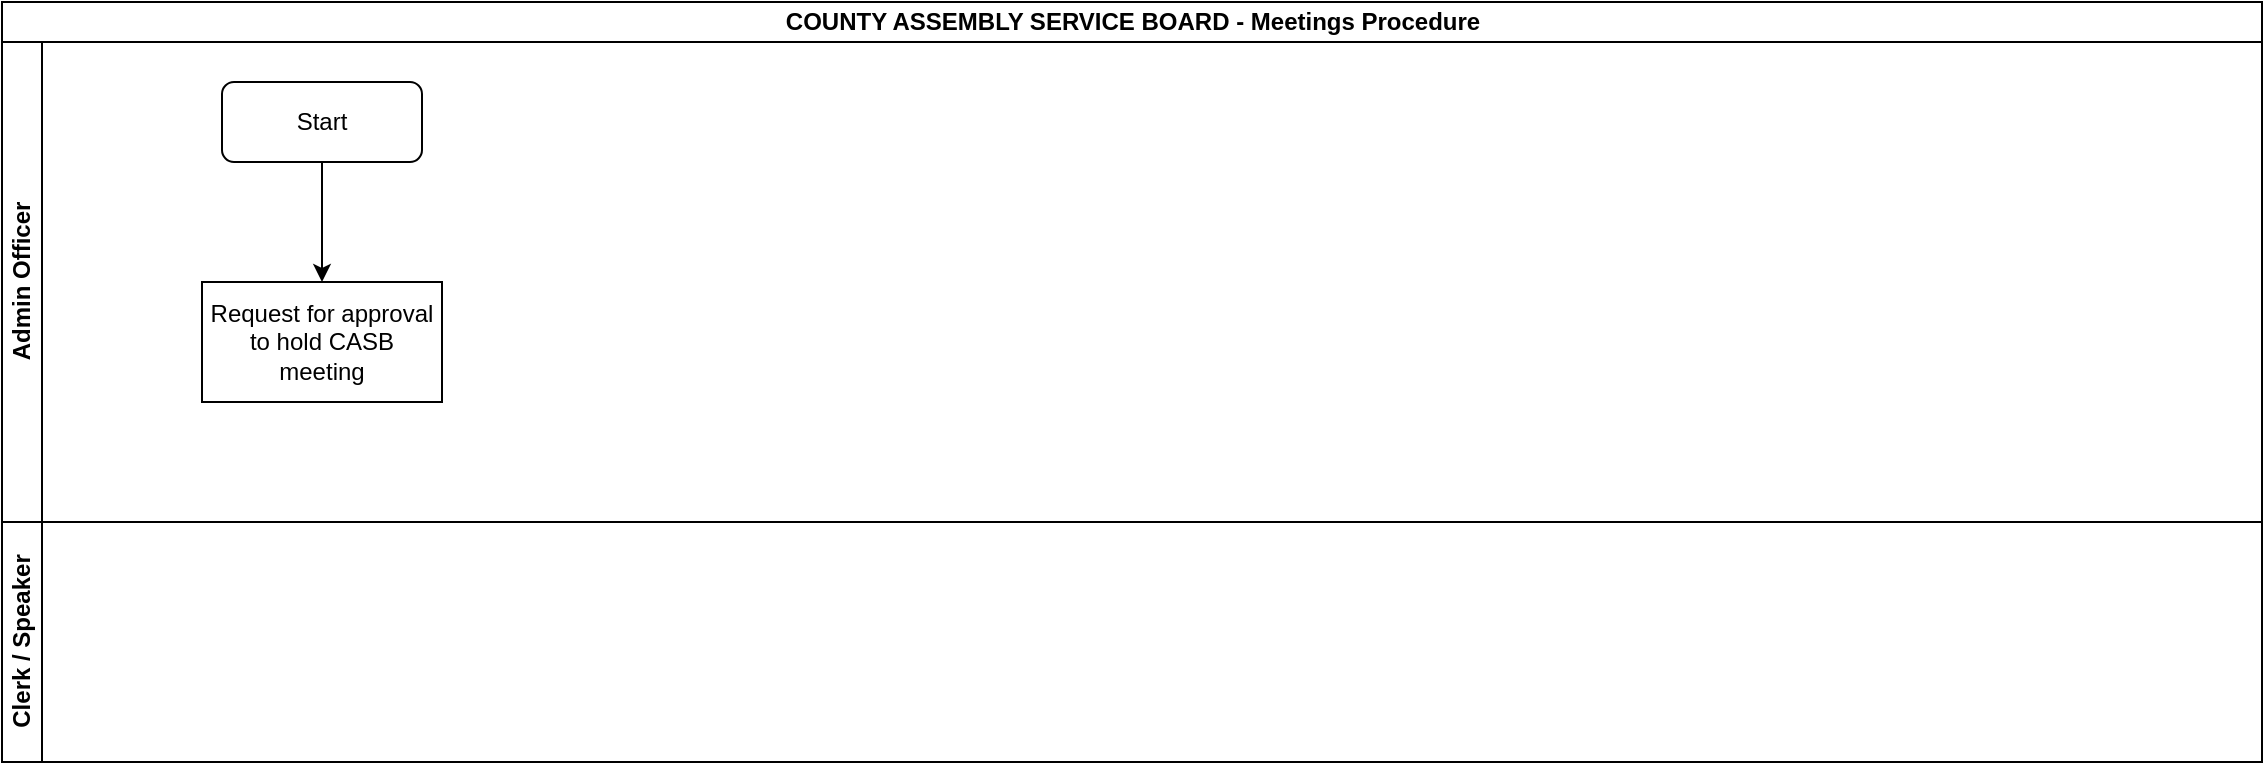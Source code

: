 <mxfile version="13.7.7" type="github">
  <diagram id="3Ur64qbI0QYr7bcEWnp0" name="Page-1">
    <mxGraphModel dx="910" dy="487" grid="1" gridSize="10" guides="1" tooltips="1" connect="1" arrows="1" fold="1" page="1" pageScale="1" pageWidth="1169" pageHeight="827" math="0" shadow="0">
      <root>
        <mxCell id="0" />
        <mxCell id="1" parent="0" />
        <mxCell id="WXaYF9KilezGvIFoZw7Z-1" value="COUNTY ASSEMBLY SERVICE BOARD - Meetings Procedure" style="swimlane;html=1;childLayout=stackLayout;resizeParent=1;resizeParentMax=0;horizontal=1;startSize=20;horizontalStack=0;" vertex="1" parent="1">
          <mxGeometry x="20" y="60" width="1130" height="380" as="geometry" />
        </mxCell>
        <mxCell id="WXaYF9KilezGvIFoZw7Z-2" value="Admin Officer" style="swimlane;html=1;startSize=20;horizontal=0;" vertex="1" parent="WXaYF9KilezGvIFoZw7Z-1">
          <mxGeometry y="20" width="1130" height="240" as="geometry" />
        </mxCell>
        <mxCell id="WXaYF9KilezGvIFoZw7Z-5" value="Start" style="rounded=1;whiteSpace=wrap;html=1;" vertex="1" parent="WXaYF9KilezGvIFoZw7Z-2">
          <mxGeometry x="110" y="20" width="100" height="40" as="geometry" />
        </mxCell>
        <mxCell id="WXaYF9KilezGvIFoZw7Z-6" value="Request for approval to hold CASB meeting" style="rounded=0;whiteSpace=wrap;html=1;" vertex="1" parent="WXaYF9KilezGvIFoZw7Z-2">
          <mxGeometry x="100" y="120" width="120" height="60" as="geometry" />
        </mxCell>
        <mxCell id="WXaYF9KilezGvIFoZw7Z-9" value="" style="edgeStyle=orthogonalEdgeStyle;rounded=0;orthogonalLoop=1;jettySize=auto;html=1;entryX=0.5;entryY=0;entryDx=0;entryDy=0;" edge="1" parent="WXaYF9KilezGvIFoZw7Z-2" source="WXaYF9KilezGvIFoZw7Z-5" target="WXaYF9KilezGvIFoZw7Z-6">
          <mxGeometry relative="1" as="geometry">
            <mxPoint x="160" y="130" as="targetPoint" />
          </mxGeometry>
        </mxCell>
        <mxCell id="WXaYF9KilezGvIFoZw7Z-3" value="Clerk / Speaker" style="swimlane;html=1;startSize=20;horizontal=0;" vertex="1" parent="WXaYF9KilezGvIFoZw7Z-1">
          <mxGeometry y="260" width="1130" height="120" as="geometry" />
        </mxCell>
      </root>
    </mxGraphModel>
  </diagram>
</mxfile>

